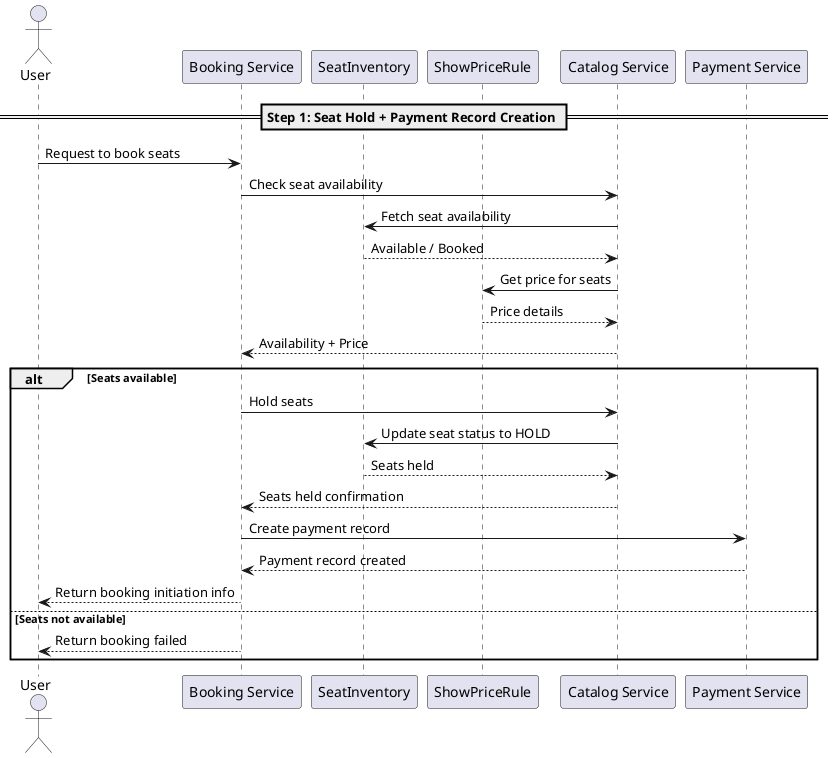 @startuml
== Step 1: Seat Hold + Payment Record Creation ==

actor User
participant "Booking Service" as BS
participant "SeatInventory" as SI
participant "ShowPriceRule" as PR
participant "Catalog Service" as CS
participant "Payment Service" as PS

User -> BS : Request to book seats
BS -> CS : Check seat availability
CS -> SI : Fetch seat availability
SI --> CS : Available / Booked
CS -> PR : Get price for seats
PR --> CS : Price details
CS --> BS : Availability + Price
alt Seats available
    BS -> CS : Hold seats
    CS -> SI : Update seat status to HOLD
    SI --> CS : Seats held
    CS --> BS : Seats held confirmation
    BS -> PS : Create payment record
    PS --> BS : Payment record created
    BS --> User : Return booking initiation info
else Seats not available
    BS --> User : Return booking failed
end
@enduml
